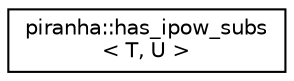 digraph "Graphical Class Hierarchy"
{
  edge [fontname="Helvetica",fontsize="10",labelfontname="Helvetica",labelfontsize="10"];
  node [fontname="Helvetica",fontsize="10",shape=record];
  rankdir="LR";
  Node0 [label="piranha::has_ipow_subs\l\< T, U \>",height=0.2,width=0.4,color="black", fillcolor="white", style="filled",URL="$classpiranha_1_1has__ipow__subs.html",tooltip="Type trait to detect the availability of the piranha::math::ipow_subs() function. ..."];
}
